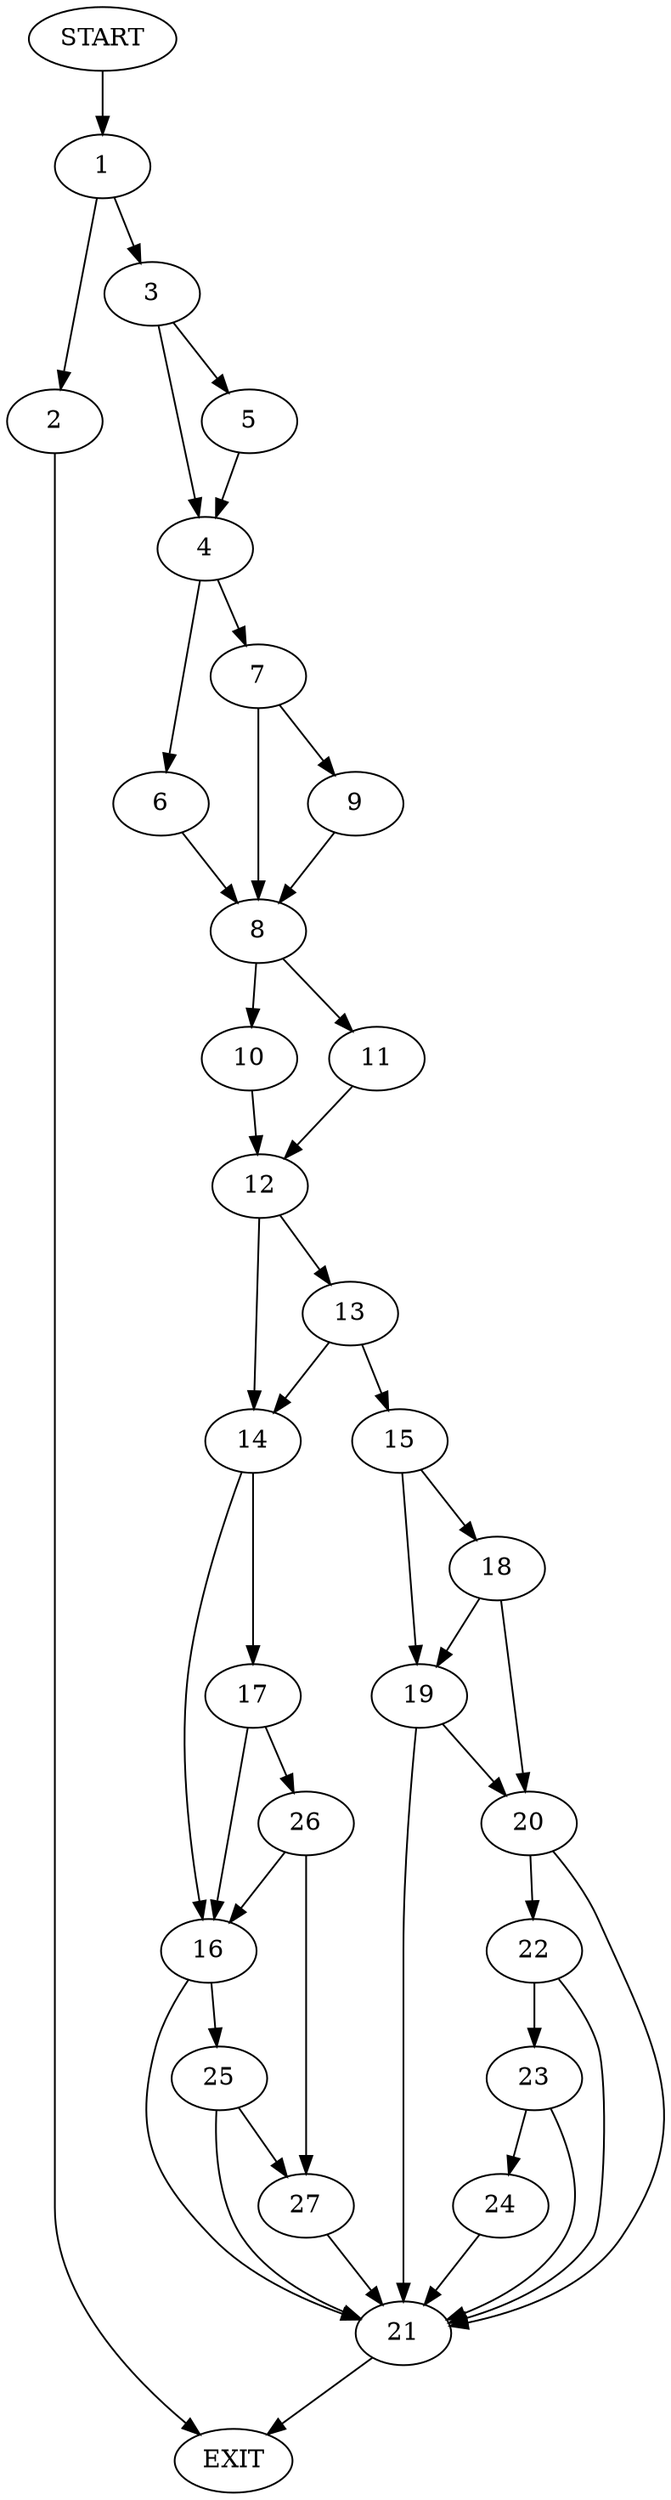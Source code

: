 digraph {
0 [label="START"]
28 [label="EXIT"]
0 -> 1
1 -> 2
1 -> 3
2 -> 28
3 -> 4
3 -> 5
5 -> 4
4 -> 6
4 -> 7
6 -> 8
7 -> 8
7 -> 9
8 -> 10
8 -> 11
9 -> 8
10 -> 12
11 -> 12
12 -> 13
12 -> 14
13 -> 15
13 -> 14
14 -> 16
14 -> 17
15 -> 18
15 -> 19
18 -> 20
18 -> 19
19 -> 21
19 -> 20
20 -> 21
20 -> 22
21 -> 28
22 -> 23
22 -> 21
23 -> 24
23 -> 21
24 -> 21
16 -> 21
16 -> 25
17 -> 16
17 -> 26
26 -> 16
26 -> 27
27 -> 21
25 -> 21
25 -> 27
}
